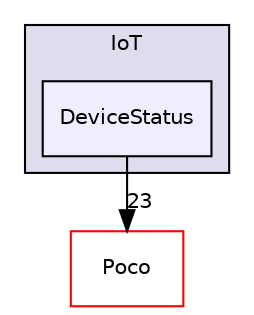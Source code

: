 digraph "AppFrameWork/include/IoT/DeviceStatus" {
  compound=true
  node [ fontsize="10", fontname="Helvetica"];
  edge [ labelfontsize="10", labelfontname="Helvetica"];
  subgraph clusterdir_b3cd7bd63d954071f0f0f4c2b9f78ea6 {
    graph [ bgcolor="#ddddee", pencolor="black", label="IoT" fontname="Helvetica", fontsize="10", URL="dir_b3cd7bd63d954071f0f0f4c2b9f78ea6.html"]
  dir_0ddddfd487a12687b9f7002a67ea1c7b [shape=box, label="DeviceStatus", style="filled", fillcolor="#eeeeff", pencolor="black", URL="dir_0ddddfd487a12687b9f7002a67ea1c7b.html"];
  }
  dir_59c12342eddca02fbd00a40f57d0211b [shape=box label="Poco" fillcolor="white" style="filled" color="red" URL="dir_59c12342eddca02fbd00a40f57d0211b.html"];
  dir_0ddddfd487a12687b9f7002a67ea1c7b->dir_59c12342eddca02fbd00a40f57d0211b [headlabel="23", labeldistance=1.5 headhref="dir_000015_000025.html"];
}
